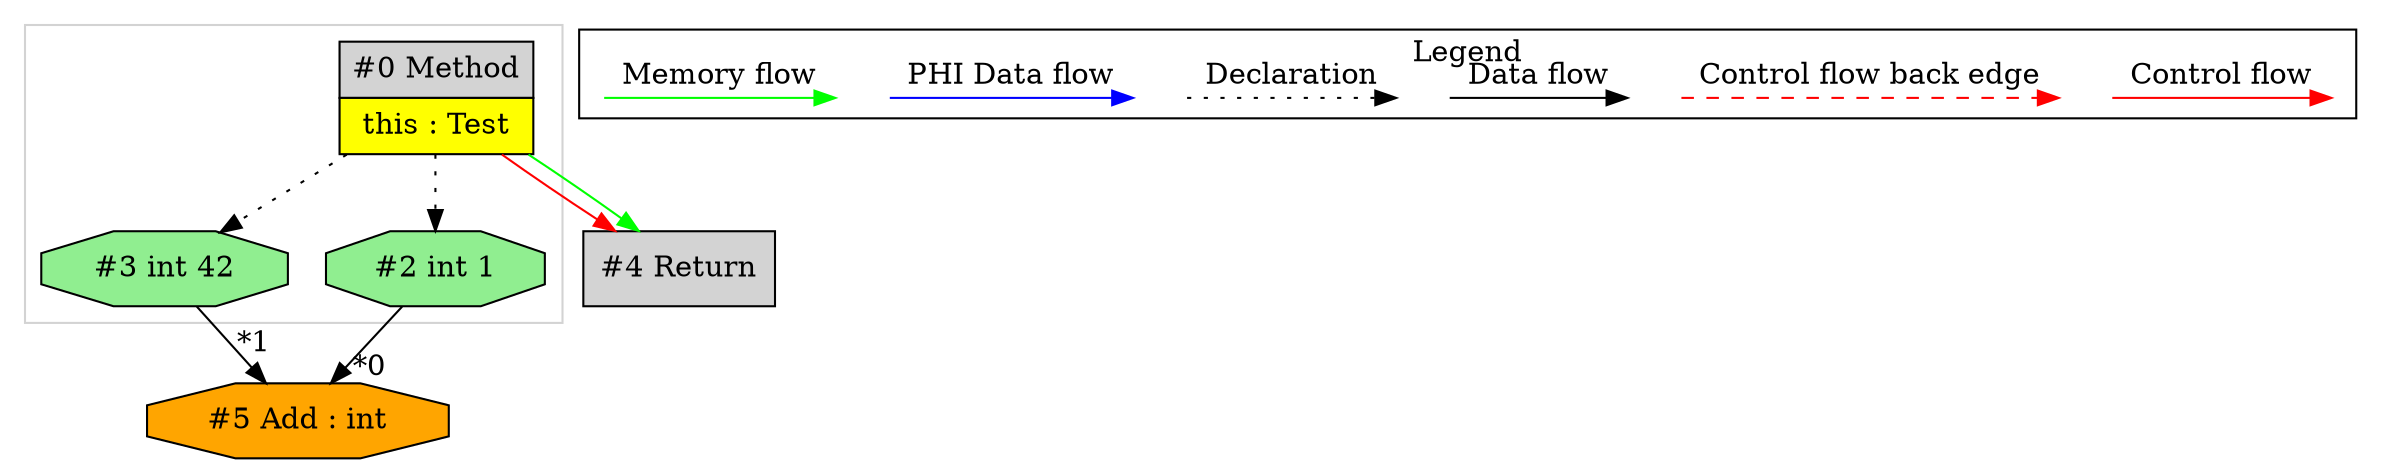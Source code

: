 digraph {
 ordering="in";
 node0[margin="0", label=<<table border="0" cellborder="1" cellspacing="0" cellpadding="5"><tr><td colspan="1">#0 Method</td></tr><tr><td port="prj1" bgcolor="yellow">this : Test</td></tr></table>>,shape=none, fillcolor=lightgrey, style=filled];
 node3[label="#3 int 42",shape=octagon, fillcolor=lightgreen, style=filled];
 node0 -> node3[style=dotted];
 node5[label="#5 Add : int",shape=octagon, fillcolor=orange, style=filled];
 node2 -> node5[headlabel="*0", labeldistance=2];
 node3 -> node5[headlabel="*1", labeldistance=2];
 node2[label="#2 int 1",shape=octagon, fillcolor=lightgreen, style=filled];
 node0 -> node2[style=dotted];
 node4[label="#4 Return",shape=box, fillcolor=lightgrey, style=filled];
 node0 -> node4[labeldistance=2, color=red, fontcolor=red];
 node0 -> node4[labeldistance=2, color=green, constraint=false];
 subgraph cluster_0 {
  color=lightgray;
  node0;
  node2;
  node3;
 }
 subgraph cluster_000 {
  label = "Legend";
  node [shape=point]
  {
   rank=same;
   c0 [style = invis];
   c1 [style = invis];
   c2 [style = invis];
   c3 [style = invis];
   d0 [style = invis];
   d1 [style = invis];
   d2 [style = invis];
   d3 [style = invis];
   d4 [style = invis];
   d5 [style = invis];
   d6 [style = invis];
   d7 [style = invis];
  }
  c0 -> c1 [label="Control flow", style=solid, color=red]
  c2 -> c3 [label="Control flow back edge", style=dashed, color=red]
  d0 -> d1 [label="Data flow"]
  d2 -> d3 [label="Declaration", style=dotted]
  d4 -> d5 [label="PHI Data flow", color=blue]
  d6 -> d7 [label="Memory flow", color=green]
 }

}
